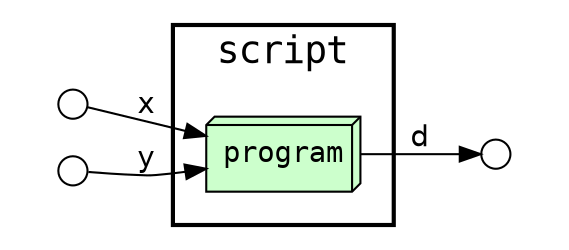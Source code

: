 digraph Workflow {
rankdir=LR
graph[fontname=Courier]
edge[fontname=Helvetica]
node[fontname=Courier]
node[shape=circle style="filled" fillcolor="#FFFFFF" peripheries=1 label="" width=0.2]
subgraph cluster0 { label="" color="white"
subgraph cluster1 { label="" color="white"
node1
node2
}}
subgraph cluster2 { label="" color="white"
subgraph cluster3 { label="" color="white"
node3
}}
subgraph cluster4 {
label="script"
penwidth=2
fontsize=18
subgraph cluster5 {
label=""
color="white"
node[shape=box3d style="filled" fillcolor="#CCFFCC" peripheries=1 label="" width=0.2]
node4 [label="program"]
node[shape=box style="filled" fillcolor="#CCFFCC" peripheries=2 label="" width=0.2]
}}
node4 -> node3 [label="d"]
node1 -> node4 [label="x"]
node2 -> node4 [label="y"]
}
